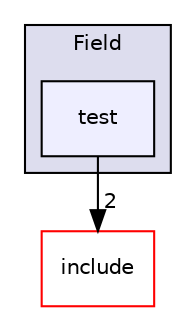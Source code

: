 digraph "/home/travis/build/AliceO2Group/AliceO2/Common/Field/test" {
  bgcolor=transparent;
  compound=true
  node [ fontsize="10", fontname="Helvetica"];
  edge [ labelfontsize="10", labelfontname="Helvetica"];
  subgraph clusterdir_91c9f7c5ec503f33747eecaa76c19aa0 {
    graph [ bgcolor="#ddddee", pencolor="black", label="Field" fontname="Helvetica", fontsize="10", URL="dir_91c9f7c5ec503f33747eecaa76c19aa0.html"]
  dir_d3e4d78e14a3f0826e3b40f6b960e52b [shape=box, label="test", style="filled", fillcolor="#eeeeff", pencolor="black", URL="dir_d3e4d78e14a3f0826e3b40f6b960e52b.html"];
  }
  dir_171455a88647a41369173dba8202b4e0 [shape=box label="include" color="red" URL="dir_171455a88647a41369173dba8202b4e0.html"];
  dir_d3e4d78e14a3f0826e3b40f6b960e52b->dir_171455a88647a41369173dba8202b4e0 [headlabel="2", labeldistance=1.5 headhref="dir_000043_000040.html"];
}
